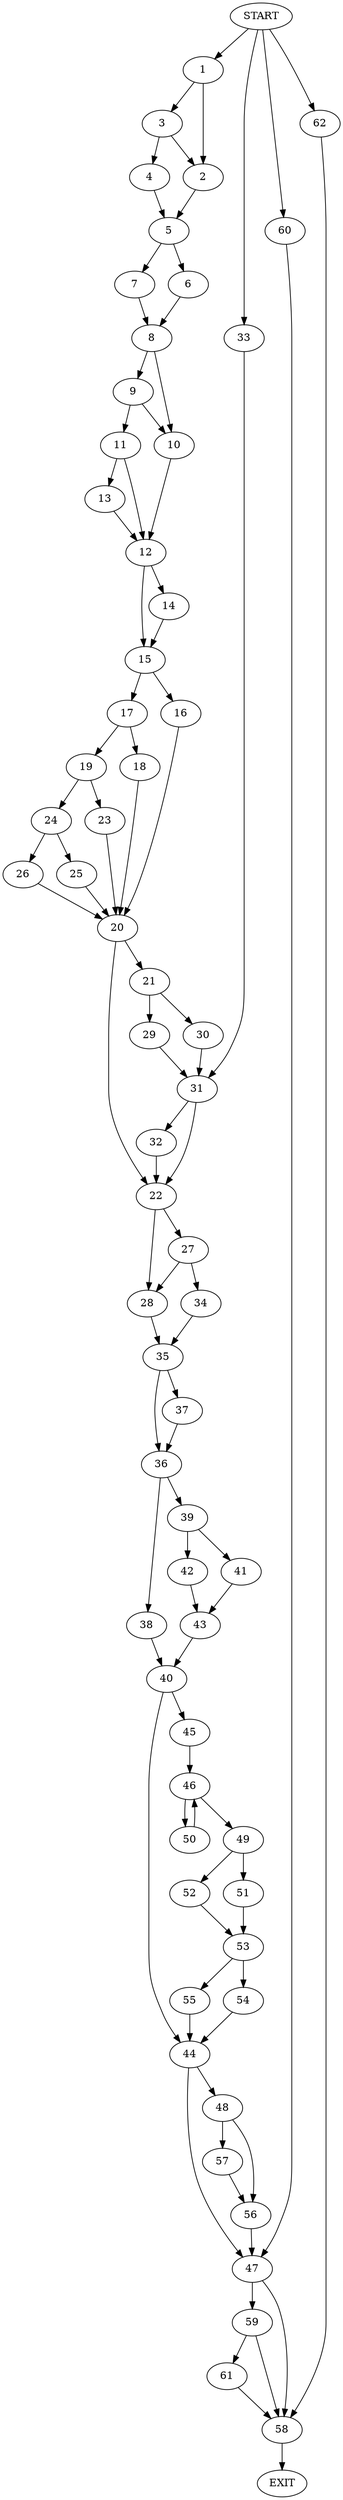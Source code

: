 digraph {
0 [label="START"]
63 [label="EXIT"]
0 -> 1
1 -> 2
1 -> 3
3 -> 4
3 -> 2
2 -> 5
4 -> 5
5 -> 6
5 -> 7
7 -> 8
6 -> 8
8 -> 9
8 -> 10
9 -> 10
9 -> 11
10 -> 12
11 -> 12
11 -> 13
12 -> 14
12 -> 15
13 -> 12
14 -> 15
15 -> 16
15 -> 17
17 -> 18
17 -> 19
16 -> 20
20 -> 21
20 -> 22
18 -> 20
19 -> 23
19 -> 24
24 -> 25
24 -> 26
23 -> 20
26 -> 20
25 -> 20
22 -> 27
22 -> 28
21 -> 29
21 -> 30
29 -> 31
30 -> 31
31 -> 32
31 -> 22
0 -> 33
33 -> 31
32 -> 22
27 -> 34
27 -> 28
28 -> 35
34 -> 35
35 -> 36
35 -> 37
37 -> 36
36 -> 38
36 -> 39
38 -> 40
39 -> 41
39 -> 42
41 -> 43
42 -> 43
43 -> 40
40 -> 44
40 -> 45
45 -> 46
44 -> 47
44 -> 48
46 -> 49
46 -> 50
50 -> 46
49 -> 51
49 -> 52
52 -> 53
51 -> 53
53 -> 54
53 -> 55
55 -> 44
54 -> 44
48 -> 56
48 -> 57
47 -> 58
47 -> 59
56 -> 47
57 -> 56
0 -> 60
60 -> 47
59 -> 58
59 -> 61
58 -> 63
61 -> 58
0 -> 62
62 -> 58
}
